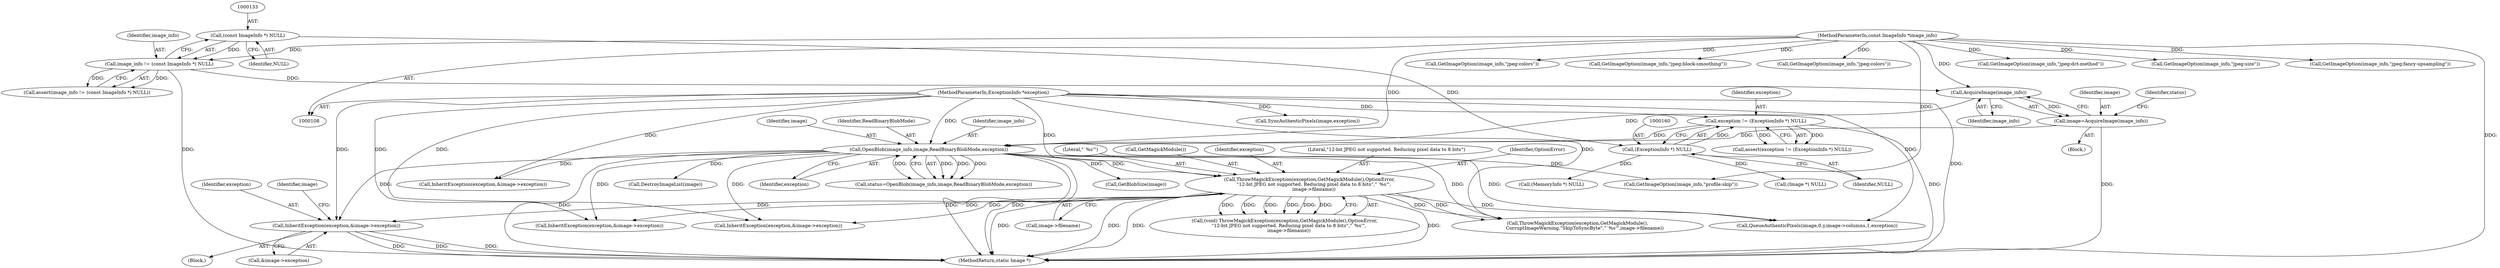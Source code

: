 digraph "0_ImageMagick_948356eec65aea91995d4b7cc487d197d2c5f602@pointer" {
"1000936" [label="(Call,InheritException(exception,&image->exception))"];
"1000659" [label="(Call,ThrowMagickException(exception,GetMagickModule(),OptionError,\n      \"12-bit JPEG not supported. Reducing pixel data to 8 bits\",\"`%s'\",\n      image->filename))"];
"1000180" [label="(Call,OpenBlob(image_info,image,ReadBinaryBlobMode,exception))"];
"1000176" [label="(Call,AcquireImage(image_info))"];
"1000130" [label="(Call,image_info != (const ImageInfo *) NULL)"];
"1000109" [label="(MethodParameterIn,const ImageInfo *image_info)"];
"1000132" [label="(Call,(const ImageInfo *) NULL)"];
"1000174" [label="(Call,image=AcquireImage(image_info))"];
"1000157" [label="(Call,exception != (ExceptionInfo *) NULL)"];
"1000110" [label="(MethodParameterIn,ExceptionInfo *exception)"];
"1000159" [label="(Call,(ExceptionInfo *) NULL)"];
"1000157" [label="(Call,exception != (ExceptionInfo *) NULL)"];
"1000175" [label="(Identifier,image)"];
"1000935" [label="(Block,)"];
"1000661" [label="(Call,GetMagickModule())"];
"1000681" [label="(Call,GetImageOption(image_info,\"jpeg:colors\"))"];
"1000180" [label="(Call,OpenBlob(image_info,image,ReadBinaryBlobMode,exception))"];
"1001098" [label="(Call,InheritException(exception,&image->exception))"];
"1000706" [label="(Call,GetImageOption(image_info,\"jpeg:block-smoothing\"))"];
"1000195" [label="(Call,(Image *) NULL)"];
"1000183" [label="(Identifier,ReadBinaryBlobMode)"];
"1000200" [label="(Call,GetBlobSize(image))"];
"1000110" [label="(MethodParameterIn,ExceptionInfo *exception)"];
"1000156" [label="(Call,assert(exception != (ExceptionInfo *) NULL))"];
"1001881" [label="(MethodReturn,static Image *)"];
"1000660" [label="(Identifier,exception)"];
"1000161" [label="(Identifier,NULL)"];
"1000129" [label="(Call,assert(image_info != (const ImageInfo *) NULL))"];
"1000176" [label="(Call,AcquireImage(image_info))"];
"1000177" [label="(Identifier,image_info)"];
"1000919" [label="(Call,GetImageOption(image_info,\"jpeg:colors\"))"];
"1000192" [label="(Call,DestroyImageList(image))"];
"1000111" [label="(Block,)"];
"1000174" [label="(Call,image=AcquireImage(image_info))"];
"1000936" [label="(Call,InheritException(exception,&image->exception))"];
"1000733" [label="(Call,GetImageOption(image_info,\"jpeg:dct-method\"))"];
"1000657" [label="(Call,(void) ThrowMagickException(exception,GetMagickModule(),OptionError,\n      \"12-bit JPEG not supported. Reducing pixel data to 8 bits\",\"`%s'\",\n      image->filename))"];
"1000131" [label="(Identifier,image_info)"];
"1000134" [label="(Identifier,NULL)"];
"1000937" [label="(Identifier,exception)"];
"1001820" [label="(Call,SyncAuthenticPixels(image,exception))"];
"1000298" [label="(Call,InheritException(exception,&image->exception))"];
"1000665" [label="(Call,image->filename)"];
"1000663" [label="(Literal,\"12-bit JPEG not supported. Reducing pixel data to 8 bits\")"];
"1000184" [label="(Identifier,exception)"];
"1000659" [label="(Call,ThrowMagickException(exception,GetMagickModule(),OptionError,\n      \"12-bit JPEG not supported. Reducing pixel data to 8 bits\",\"`%s'\",\n      image->filename))"];
"1000178" [label="(Call,status=OpenBlob(image_info,image,ReadBinaryBlobMode,exception))"];
"1000132" [label="(Call,(const ImageInfo *) NULL)"];
"1000329" [label="(Call,GetImageOption(image_info,\"profile:skip\"))"];
"1000158" [label="(Identifier,exception)"];
"1000976" [label="(Call,InheritException(exception,&image->exception))"];
"1000662" [label="(Identifier,OptionError)"];
"1000241" [label="(Call,(MemoryInfo *) NULL)"];
"1000944" [label="(Identifier,image)"];
"1000179" [label="(Identifier,status)"];
"1000664" [label="(Literal,\"`%s'\")"];
"1000130" [label="(Call,image_info != (const ImageInfo *) NULL)"];
"1001410" [label="(Call,ThrowMagickException(exception,GetMagickModule(),\n          CorruptImageWarning,\"SkipToSyncByte\",\"`%s'\",image->filename))"];
"1001425" [label="(Call,QueueAuthenticPixels(image,0,y,image->columns,1,exception))"];
"1000159" [label="(Call,(ExceptionInfo *) NULL)"];
"1000499" [label="(Call,GetImageOption(image_info,\"jpeg:size\"))"];
"1000181" [label="(Identifier,image_info)"];
"1000815" [label="(Call,GetImageOption(image_info,\"jpeg:fancy-upsampling\"))"];
"1000182" [label="(Identifier,image)"];
"1000938" [label="(Call,&image->exception)"];
"1000109" [label="(MethodParameterIn,const ImageInfo *image_info)"];
"1000936" -> "1000935"  [label="AST: "];
"1000936" -> "1000938"  [label="CFG: "];
"1000937" -> "1000936"  [label="AST: "];
"1000938" -> "1000936"  [label="AST: "];
"1000944" -> "1000936"  [label="CFG: "];
"1000936" -> "1001881"  [label="DDG: "];
"1000936" -> "1001881"  [label="DDG: "];
"1000936" -> "1001881"  [label="DDG: "];
"1000659" -> "1000936"  [label="DDG: "];
"1000180" -> "1000936"  [label="DDG: "];
"1000110" -> "1000936"  [label="DDG: "];
"1000659" -> "1000657"  [label="AST: "];
"1000659" -> "1000665"  [label="CFG: "];
"1000660" -> "1000659"  [label="AST: "];
"1000661" -> "1000659"  [label="AST: "];
"1000662" -> "1000659"  [label="AST: "];
"1000663" -> "1000659"  [label="AST: "];
"1000664" -> "1000659"  [label="AST: "];
"1000665" -> "1000659"  [label="AST: "];
"1000657" -> "1000659"  [label="CFG: "];
"1000659" -> "1001881"  [label="DDG: "];
"1000659" -> "1001881"  [label="DDG: "];
"1000659" -> "1001881"  [label="DDG: "];
"1000659" -> "1001881"  [label="DDG: "];
"1000659" -> "1000657"  [label="DDG: "];
"1000659" -> "1000657"  [label="DDG: "];
"1000659" -> "1000657"  [label="DDG: "];
"1000659" -> "1000657"  [label="DDG: "];
"1000659" -> "1000657"  [label="DDG: "];
"1000659" -> "1000657"  [label="DDG: "];
"1000180" -> "1000659"  [label="DDG: "];
"1000110" -> "1000659"  [label="DDG: "];
"1000659" -> "1000976"  [label="DDG: "];
"1000659" -> "1001098"  [label="DDG: "];
"1000659" -> "1001410"  [label="DDG: "];
"1000659" -> "1001410"  [label="DDG: "];
"1000659" -> "1001425"  [label="DDG: "];
"1000180" -> "1000178"  [label="AST: "];
"1000180" -> "1000184"  [label="CFG: "];
"1000181" -> "1000180"  [label="AST: "];
"1000182" -> "1000180"  [label="AST: "];
"1000183" -> "1000180"  [label="AST: "];
"1000184" -> "1000180"  [label="AST: "];
"1000178" -> "1000180"  [label="CFG: "];
"1000180" -> "1001881"  [label="DDG: "];
"1000180" -> "1001881"  [label="DDG: "];
"1000180" -> "1001881"  [label="DDG: "];
"1000180" -> "1000178"  [label="DDG: "];
"1000180" -> "1000178"  [label="DDG: "];
"1000180" -> "1000178"  [label="DDG: "];
"1000180" -> "1000178"  [label="DDG: "];
"1000176" -> "1000180"  [label="DDG: "];
"1000109" -> "1000180"  [label="DDG: "];
"1000174" -> "1000180"  [label="DDG: "];
"1000157" -> "1000180"  [label="DDG: "];
"1000110" -> "1000180"  [label="DDG: "];
"1000180" -> "1000192"  [label="DDG: "];
"1000180" -> "1000200"  [label="DDG: "];
"1000180" -> "1000298"  [label="DDG: "];
"1000180" -> "1000329"  [label="DDG: "];
"1000180" -> "1000976"  [label="DDG: "];
"1000180" -> "1001098"  [label="DDG: "];
"1000180" -> "1001410"  [label="DDG: "];
"1000180" -> "1001425"  [label="DDG: "];
"1000176" -> "1000174"  [label="AST: "];
"1000176" -> "1000177"  [label="CFG: "];
"1000177" -> "1000176"  [label="AST: "];
"1000174" -> "1000176"  [label="CFG: "];
"1000176" -> "1000174"  [label="DDG: "];
"1000130" -> "1000176"  [label="DDG: "];
"1000109" -> "1000176"  [label="DDG: "];
"1000130" -> "1000129"  [label="AST: "];
"1000130" -> "1000132"  [label="CFG: "];
"1000131" -> "1000130"  [label="AST: "];
"1000132" -> "1000130"  [label="AST: "];
"1000129" -> "1000130"  [label="CFG: "];
"1000130" -> "1001881"  [label="DDG: "];
"1000130" -> "1000129"  [label="DDG: "];
"1000130" -> "1000129"  [label="DDG: "];
"1000109" -> "1000130"  [label="DDG: "];
"1000132" -> "1000130"  [label="DDG: "];
"1000109" -> "1000108"  [label="AST: "];
"1000109" -> "1001881"  [label="DDG: "];
"1000109" -> "1000329"  [label="DDG: "];
"1000109" -> "1000499"  [label="DDG: "];
"1000109" -> "1000681"  [label="DDG: "];
"1000109" -> "1000706"  [label="DDG: "];
"1000109" -> "1000733"  [label="DDG: "];
"1000109" -> "1000815"  [label="DDG: "];
"1000109" -> "1000919"  [label="DDG: "];
"1000132" -> "1000134"  [label="CFG: "];
"1000133" -> "1000132"  [label="AST: "];
"1000134" -> "1000132"  [label="AST: "];
"1000132" -> "1000159"  [label="DDG: "];
"1000174" -> "1000111"  [label="AST: "];
"1000175" -> "1000174"  [label="AST: "];
"1000179" -> "1000174"  [label="CFG: "];
"1000174" -> "1001881"  [label="DDG: "];
"1000157" -> "1000156"  [label="AST: "];
"1000157" -> "1000159"  [label="CFG: "];
"1000158" -> "1000157"  [label="AST: "];
"1000159" -> "1000157"  [label="AST: "];
"1000156" -> "1000157"  [label="CFG: "];
"1000157" -> "1001881"  [label="DDG: "];
"1000157" -> "1000156"  [label="DDG: "];
"1000157" -> "1000156"  [label="DDG: "];
"1000110" -> "1000157"  [label="DDG: "];
"1000159" -> "1000157"  [label="DDG: "];
"1000110" -> "1000108"  [label="AST: "];
"1000110" -> "1001881"  [label="DDG: "];
"1000110" -> "1000298"  [label="DDG: "];
"1000110" -> "1000976"  [label="DDG: "];
"1000110" -> "1001098"  [label="DDG: "];
"1000110" -> "1001410"  [label="DDG: "];
"1000110" -> "1001425"  [label="DDG: "];
"1000110" -> "1001820"  [label="DDG: "];
"1000159" -> "1000161"  [label="CFG: "];
"1000160" -> "1000159"  [label="AST: "];
"1000161" -> "1000159"  [label="AST: "];
"1000159" -> "1000195"  [label="DDG: "];
"1000159" -> "1000241"  [label="DDG: "];
}
